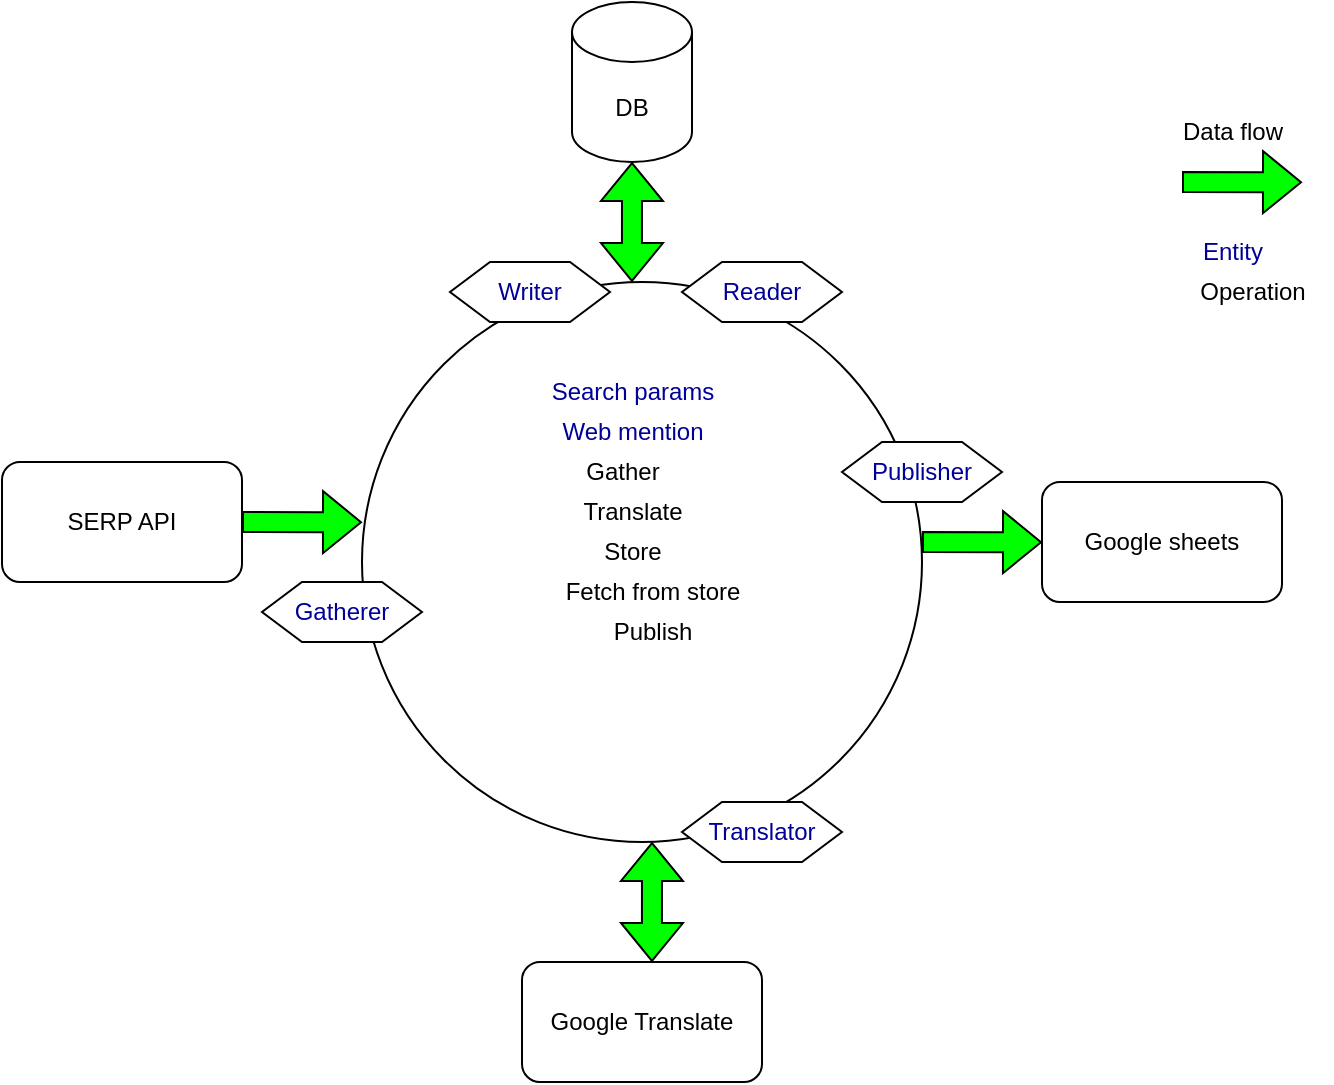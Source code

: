 <mxfile version="20.5.3" type="device"><diagram id="bxIYgItmAprNBJwM7ES7" name="Page-1"><mxGraphModel dx="1102" dy="506" grid="1" gridSize="10" guides="1" tooltips="1" connect="1" arrows="1" fold="1" page="1" pageScale="1" pageWidth="827" pageHeight="1169" math="0" shadow="0"><root><mxCell id="0"/><mxCell id="1" parent="0"/><mxCell id="wKPhhMeZr2DoXFSyMnA4-22" value="" style="ellipse;whiteSpace=wrap;html=1;aspect=fixed;" vertex="1" parent="1"><mxGeometry x="290" y="140" width="280" height="280" as="geometry"/></mxCell><mxCell id="wKPhhMeZr2DoXFSyMnA4-24" value="Google sheets" style="rounded=1;whiteSpace=wrap;html=1;" vertex="1" parent="1"><mxGeometry x="630" y="240" width="120" height="60" as="geometry"/></mxCell><mxCell id="wKPhhMeZr2DoXFSyMnA4-25" value="SERP API" style="rounded=1;whiteSpace=wrap;html=1;" vertex="1" parent="1"><mxGeometry x="110" y="230" width="120" height="60" as="geometry"/></mxCell><mxCell id="wKPhhMeZr2DoXFSyMnA4-27" value="DB&lt;br&gt;" style="shape=cylinder3;whiteSpace=wrap;html=1;boundedLbl=1;backgroundOutline=1;size=15;" vertex="1" parent="1"><mxGeometry x="395" width="60" height="80" as="geometry"/></mxCell><mxCell id="wKPhhMeZr2DoXFSyMnA4-30" value="" style="shape=flexArrow;endArrow=classic;startArrow=classic;html=1;rounded=0;exitX=0.482;exitY=0;exitDx=0;exitDy=0;entryX=0.5;entryY=1;entryDx=0;entryDy=0;entryPerimeter=0;exitPerimeter=0;fillColor=#00FF00;" edge="1" parent="1" source="wKPhhMeZr2DoXFSyMnA4-22" target="wKPhhMeZr2DoXFSyMnA4-27"><mxGeometry width="100" height="100" relative="1" as="geometry"><mxPoint x="250" y="180" as="sourcePoint"/><mxPoint x="350" y="80" as="targetPoint"/></mxGeometry></mxCell><mxCell id="wKPhhMeZr2DoXFSyMnA4-31" value="" style="shape=flexArrow;endArrow=classic;html=1;rounded=0;exitX=1;exitY=0.5;exitDx=0;exitDy=0;entryX=0;entryY=0.429;entryDx=0;entryDy=0;entryPerimeter=0;fillColor=#00FF00;" edge="1" parent="1" source="wKPhhMeZr2DoXFSyMnA4-25" target="wKPhhMeZr2DoXFSyMnA4-22"><mxGeometry width="50" height="50" relative="1" as="geometry"><mxPoint x="240" y="290" as="sourcePoint"/><mxPoint x="290" y="240" as="targetPoint"/></mxGeometry></mxCell><mxCell id="wKPhhMeZr2DoXFSyMnA4-34" value="Data flow&lt;br&gt;" style="text;html=1;resizable=0;autosize=1;align=center;verticalAlign=middle;points=[];fillColor=none;strokeColor=none;rounded=0;" vertex="1" parent="1"><mxGeometry x="690" y="50" width="70" height="30" as="geometry"/></mxCell><mxCell id="wKPhhMeZr2DoXFSyMnA4-37" value="" style="shape=flexArrow;endArrow=classic;html=1;rounded=0;exitX=1;exitY=0.5;exitDx=0;exitDy=0;entryX=0;entryY=0.429;entryDx=0;entryDy=0;entryPerimeter=0;fillColor=#00FF00;" edge="1" parent="1"><mxGeometry width="50" height="50" relative="1" as="geometry"><mxPoint x="570" y="270" as="sourcePoint"/><mxPoint x="630" y="270.12" as="targetPoint"/></mxGeometry></mxCell><mxCell id="wKPhhMeZr2DoXFSyMnA4-38" value="" style="shape=flexArrow;endArrow=classic;html=1;rounded=0;exitX=1;exitY=0.5;exitDx=0;exitDy=0;entryX=0;entryY=0.429;entryDx=0;entryDy=0;entryPerimeter=0;fillColor=#00FF00;" edge="1" parent="1"><mxGeometry width="50" height="50" relative="1" as="geometry"><mxPoint x="700" y="90" as="sourcePoint"/><mxPoint x="760" y="90.12" as="targetPoint"/></mxGeometry></mxCell><mxCell id="wKPhhMeZr2DoXFSyMnA4-41" value="Google Translate" style="rounded=1;whiteSpace=wrap;html=1;" vertex="1" parent="1"><mxGeometry x="370" y="480" width="120" height="60" as="geometry"/></mxCell><mxCell id="wKPhhMeZr2DoXFSyMnA4-43" value="" style="shape=flexArrow;endArrow=classic;startArrow=classic;html=1;rounded=0;exitX=0.482;exitY=0;exitDx=0;exitDy=0;entryX=0.5;entryY=1;entryDx=0;entryDy=0;entryPerimeter=0;exitPerimeter=0;fillColor=#00FF00;" edge="1" parent="1"><mxGeometry width="100" height="100" relative="1" as="geometry"><mxPoint x="434.96" y="480" as="sourcePoint"/><mxPoint x="435" y="420" as="targetPoint"/></mxGeometry></mxCell><mxCell id="wKPhhMeZr2DoXFSyMnA4-44" value="Web mention&lt;br&gt;" style="text;html=1;resizable=0;autosize=1;align=center;verticalAlign=middle;points=[];fillColor=none;strokeColor=none;rounded=0;fontColor=#000099;" vertex="1" parent="1"><mxGeometry x="380" y="200" width="90" height="30" as="geometry"/></mxCell><mxCell id="wKPhhMeZr2DoXFSyMnA4-45" value="Translate&lt;br&gt;" style="text;html=1;resizable=0;autosize=1;align=center;verticalAlign=middle;points=[];fillColor=none;strokeColor=none;rounded=0;" vertex="1" parent="1"><mxGeometry x="390" y="240" width="70" height="30" as="geometry"/></mxCell><mxCell id="wKPhhMeZr2DoXFSyMnA4-46" value="Entity&lt;br&gt;" style="text;html=1;resizable=0;autosize=1;align=center;verticalAlign=middle;points=[];fillColor=none;strokeColor=none;rounded=0;fontColor=#000099;" vertex="1" parent="1"><mxGeometry x="700" y="110" width="50" height="30" as="geometry"/></mxCell><mxCell id="wKPhhMeZr2DoXFSyMnA4-47" value="Operation&lt;br&gt;" style="text;html=1;resizable=0;autosize=1;align=center;verticalAlign=middle;points=[];fillColor=none;strokeColor=none;rounded=0;" vertex="1" parent="1"><mxGeometry x="695" y="130" width="80" height="30" as="geometry"/></mxCell><mxCell id="wKPhhMeZr2DoXFSyMnA4-48" value="Store&lt;br&gt;" style="text;html=1;resizable=0;autosize=1;align=center;verticalAlign=middle;points=[];fillColor=none;strokeColor=none;rounded=0;" vertex="1" parent="1"><mxGeometry x="400" y="260" width="50" height="30" as="geometry"/></mxCell><mxCell id="wKPhhMeZr2DoXFSyMnA4-49" value="Fetch from store&lt;br&gt;" style="text;html=1;resizable=0;autosize=1;align=center;verticalAlign=middle;points=[];fillColor=none;strokeColor=none;rounded=0;" vertex="1" parent="1"><mxGeometry x="380" y="280" width="110" height="30" as="geometry"/></mxCell><mxCell id="wKPhhMeZr2DoXFSyMnA4-50" value="Gather&lt;br&gt;" style="text;html=1;resizable=0;autosize=1;align=center;verticalAlign=middle;points=[];fillColor=none;strokeColor=none;rounded=0;" vertex="1" parent="1"><mxGeometry x="390" y="220" width="60" height="30" as="geometry"/></mxCell><mxCell id="wKPhhMeZr2DoXFSyMnA4-51" value="Publish&lt;br&gt;" style="text;html=1;resizable=0;autosize=1;align=center;verticalAlign=middle;points=[];fillColor=none;strokeColor=none;rounded=0;" vertex="1" parent="1"><mxGeometry x="405" y="300" width="60" height="30" as="geometry"/></mxCell><mxCell id="wKPhhMeZr2DoXFSyMnA4-52" value="Gatherer" style="shape=hexagon;perimeter=hexagonPerimeter2;whiteSpace=wrap;html=1;fixedSize=1;fontColor=#000099;" vertex="1" parent="1"><mxGeometry x="240" y="290" width="80" height="30" as="geometry"/></mxCell><mxCell id="wKPhhMeZr2DoXFSyMnA4-53" value="Translator" style="shape=hexagon;perimeter=hexagonPerimeter2;whiteSpace=wrap;html=1;fixedSize=1;fontColor=#000099;" vertex="1" parent="1"><mxGeometry x="450" y="400" width="80" height="30" as="geometry"/></mxCell><mxCell id="wKPhhMeZr2DoXFSyMnA4-54" value="Publisher" style="shape=hexagon;perimeter=hexagonPerimeter2;whiteSpace=wrap;html=1;fixedSize=1;fontColor=#000099;" vertex="1" parent="1"><mxGeometry x="530" y="220" width="80" height="30" as="geometry"/></mxCell><mxCell id="wKPhhMeZr2DoXFSyMnA4-55" value="Writer" style="shape=hexagon;perimeter=hexagonPerimeter2;whiteSpace=wrap;html=1;fixedSize=1;fontColor=#000099;" vertex="1" parent="1"><mxGeometry x="334" y="130" width="80" height="30" as="geometry"/></mxCell><mxCell id="wKPhhMeZr2DoXFSyMnA4-56" value="Reader" style="shape=hexagon;perimeter=hexagonPerimeter2;whiteSpace=wrap;html=1;fixedSize=1;fontColor=#000099;" vertex="1" parent="1"><mxGeometry x="450" y="130" width="80" height="30" as="geometry"/></mxCell><mxCell id="wKPhhMeZr2DoXFSyMnA4-57" value="Search params" style="text;html=1;resizable=0;autosize=1;align=center;verticalAlign=middle;points=[];fillColor=none;strokeColor=none;rounded=0;fontColor=#000099;" vertex="1" parent="1"><mxGeometry x="375" y="180" width="100" height="30" as="geometry"/></mxCell></root></mxGraphModel></diagram></mxfile>